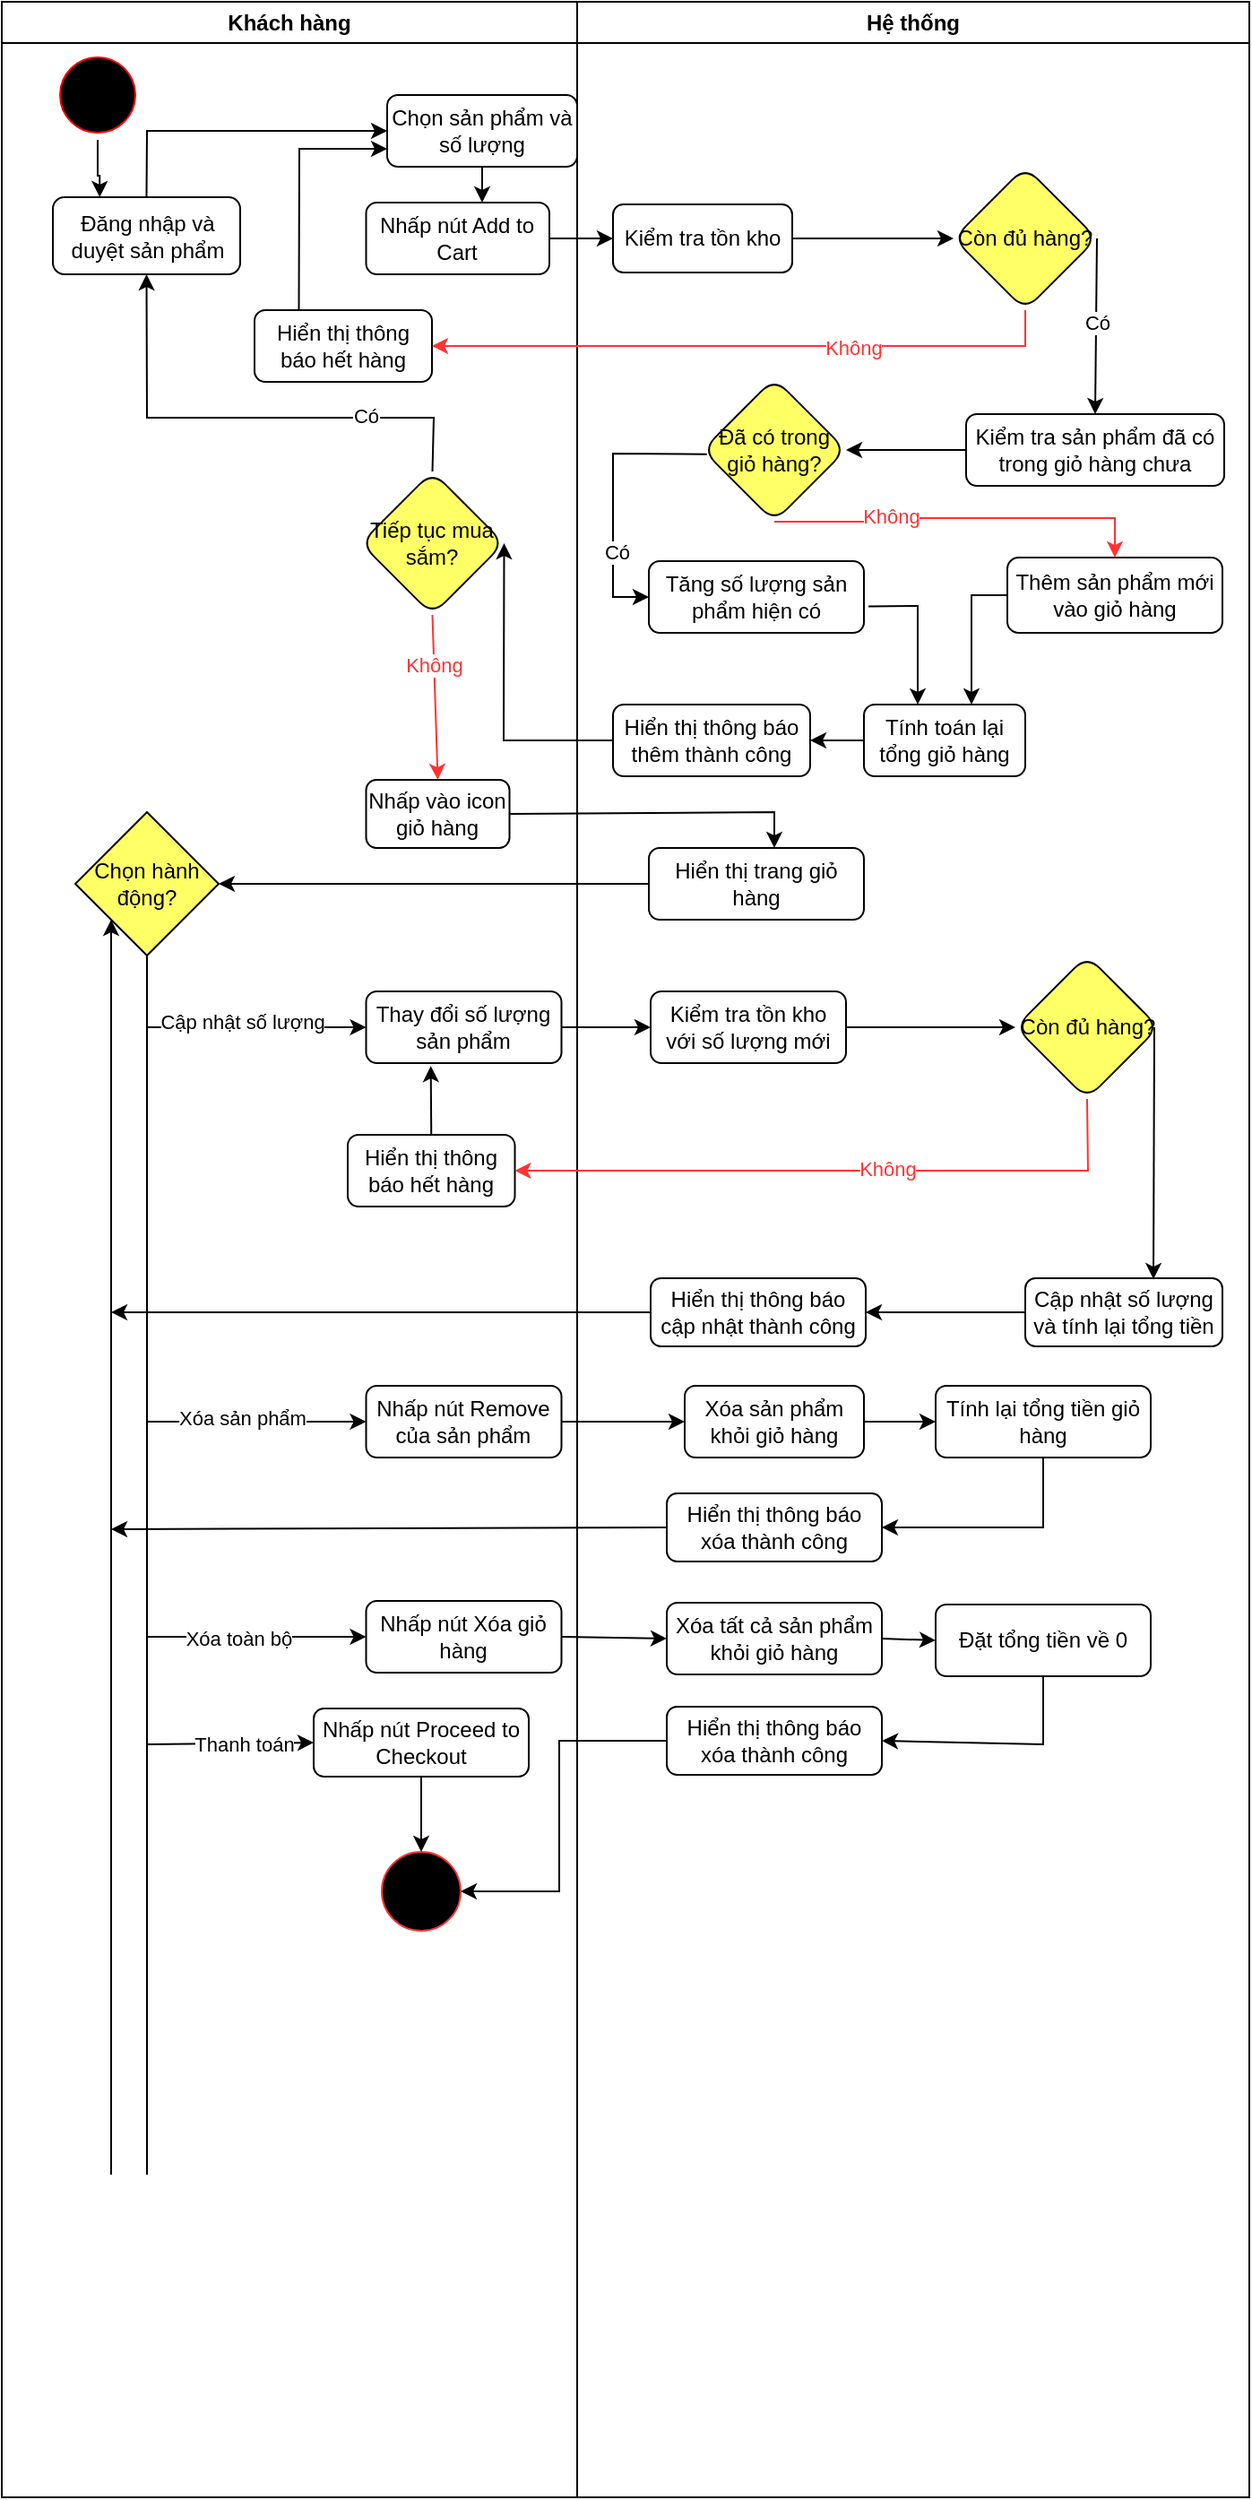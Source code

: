 <mxfile version="26.2.13">
  <diagram name="Page-1" id="e7e014a7-5840-1c2e-5031-d8a46d1fe8dd">
    <mxGraphModel dx="2009" dy="1031" grid="1" gridSize="10" guides="1" tooltips="1" connect="1" arrows="1" fold="1" page="1" pageScale="1" pageWidth="1169" pageHeight="826" background="none" math="0" shadow="0">
      <root>
        <mxCell id="0" />
        <mxCell id="1" parent="0" />
        <mxCell id="Jw3SZNHx7zEB2bhT7Alh-41" value="Khách hàng" style="swimlane;whiteSpace=wrap" vertex="1" parent="1">
          <mxGeometry x="439" y="128" width="321" height="1392" as="geometry" />
        </mxCell>
        <mxCell id="Jw3SZNHx7zEB2bhT7Alh-42" value="" style="edgeStyle=orthogonalEdgeStyle;rounded=0;orthogonalLoop=1;jettySize=auto;html=1;entryX=0.25;entryY=0;entryDx=0;entryDy=0;" edge="1" parent="Jw3SZNHx7zEB2bhT7Alh-41" source="Jw3SZNHx7zEB2bhT7Alh-43" target="Jw3SZNHx7zEB2bhT7Alh-45">
          <mxGeometry relative="1" as="geometry">
            <mxPoint x="123.5" y="52" as="targetPoint" />
          </mxGeometry>
        </mxCell>
        <mxCell id="Jw3SZNHx7zEB2bhT7Alh-43" value="" style="ellipse;shape=startState;fillColor=#000000;strokeColor=#ff0000;" vertex="1" parent="Jw3SZNHx7zEB2bhT7Alh-41">
          <mxGeometry x="28.5" y="27" width="50" height="50" as="geometry" />
        </mxCell>
        <mxCell id="Jw3SZNHx7zEB2bhT7Alh-45" value="Đăng nhập và duyệt sản phẩm" style="rounded=1;whiteSpace=wrap;html=1;" vertex="1" parent="Jw3SZNHx7zEB2bhT7Alh-41">
          <mxGeometry x="28.5" y="109" width="104.5" height="43" as="geometry" />
        </mxCell>
        <mxCell id="Jw3SZNHx7zEB2bhT7Alh-47" value="" style="edgeStyle=orthogonalEdgeStyle;rounded=0;orthogonalLoop=1;jettySize=auto;html=1;entryX=0.636;entryY=-0.007;entryDx=0;entryDy=0;entryPerimeter=0;" edge="1" parent="Jw3SZNHx7zEB2bhT7Alh-41" source="Jw3SZNHx7zEB2bhT7Alh-48" target="Jw3SZNHx7zEB2bhT7Alh-49">
          <mxGeometry relative="1" as="geometry" />
        </mxCell>
        <mxCell id="Jw3SZNHx7zEB2bhT7Alh-48" value="Chọn sản phẩm và số lượng" style="rounded=1;whiteSpace=wrap;html=1;" vertex="1" parent="Jw3SZNHx7zEB2bhT7Alh-41">
          <mxGeometry x="215" y="52" width="106" height="40" as="geometry" />
        </mxCell>
        <mxCell id="Jw3SZNHx7zEB2bhT7Alh-49" value="Nhấp nút Add to Cart" style="rounded=1;whiteSpace=wrap;html=1;" vertex="1" parent="Jw3SZNHx7zEB2bhT7Alh-41">
          <mxGeometry x="203.25" y="112" width="102.25" height="40" as="geometry" />
        </mxCell>
        <mxCell id="Jw3SZNHx7zEB2bhT7Alh-50" value="Hiển thị thông báo hết hàng" style="rounded=1;whiteSpace=wrap;html=1;" vertex="1" parent="Jw3SZNHx7zEB2bhT7Alh-41">
          <mxGeometry x="141" y="172" width="99" height="40" as="geometry" />
        </mxCell>
        <mxCell id="Jw3SZNHx7zEB2bhT7Alh-51" value="" style="endArrow=classic;html=1;rounded=0;entryX=0;entryY=0.75;entryDx=0;entryDy=0;exitX=0.25;exitY=0;exitDx=0;exitDy=0;" edge="1" parent="Jw3SZNHx7zEB2bhT7Alh-41" source="Jw3SZNHx7zEB2bhT7Alh-50" target="Jw3SZNHx7zEB2bhT7Alh-48">
          <mxGeometry width="50" height="50" relative="1" as="geometry">
            <mxPoint x="41" y="272" as="sourcePoint" />
            <mxPoint x="91" y="222" as="targetPoint" />
            <Array as="points">
              <mxPoint x="166" y="82" />
            </Array>
          </mxGeometry>
        </mxCell>
        <mxCell id="Jw3SZNHx7zEB2bhT7Alh-59" value="" style="ellipse;whiteSpace=wrap;html=1;aspect=fixed;fillColor=#000000;strokeColor=#FF3333;" vertex="1" parent="Jw3SZNHx7zEB2bhT7Alh-41">
          <mxGeometry x="212" y="1032" width="44" height="44" as="geometry" />
        </mxCell>
        <mxCell id="Jw3SZNHx7zEB2bhT7Alh-97" value="" style="endArrow=classic;html=1;rounded=0;exitX=0.5;exitY=0;exitDx=0;exitDy=0;entryX=0;entryY=0.5;entryDx=0;entryDy=0;" edge="1" parent="Jw3SZNHx7zEB2bhT7Alh-41" source="Jw3SZNHx7zEB2bhT7Alh-45" target="Jw3SZNHx7zEB2bhT7Alh-48">
          <mxGeometry width="50" height="50" relative="1" as="geometry">
            <mxPoint x="291" y="272" as="sourcePoint" />
            <mxPoint x="341" y="222" as="targetPoint" />
            <Array as="points">
              <mxPoint x="81" y="72" />
            </Array>
          </mxGeometry>
        </mxCell>
        <mxCell id="Jw3SZNHx7zEB2bhT7Alh-79" value="Tiếp tục mua sắm?" style="rhombus;whiteSpace=wrap;html=1;rounded=1;fillColor=#FFFF66;" vertex="1" parent="Jw3SZNHx7zEB2bhT7Alh-41">
          <mxGeometry x="200.25" y="262" width="80" height="80" as="geometry" />
        </mxCell>
        <mxCell id="Jw3SZNHx7zEB2bhT7Alh-80" value="Nhấp vào icon giỏ hàng" style="rounded=1;whiteSpace=wrap;html=1;" vertex="1" parent="Jw3SZNHx7zEB2bhT7Alh-41">
          <mxGeometry x="203.25" y="434" width="80" height="38" as="geometry" />
        </mxCell>
        <mxCell id="Jw3SZNHx7zEB2bhT7Alh-116" value="" style="endArrow=classic;html=1;rounded=0;exitX=0.5;exitY=0;exitDx=0;exitDy=0;entryX=0.5;entryY=1;entryDx=0;entryDy=0;" edge="1" parent="Jw3SZNHx7zEB2bhT7Alh-41" source="Jw3SZNHx7zEB2bhT7Alh-79" target="Jw3SZNHx7zEB2bhT7Alh-45">
          <mxGeometry width="50" height="50" relative="1" as="geometry">
            <mxPoint x="241" y="312" as="sourcePoint" />
            <mxPoint x="291" y="262" as="targetPoint" />
            <Array as="points">
              <mxPoint x="241" y="232" />
              <mxPoint x="81" y="232" />
            </Array>
          </mxGeometry>
        </mxCell>
        <mxCell id="Jw3SZNHx7zEB2bhT7Alh-117" value="Có" style="edgeLabel;html=1;align=center;verticalAlign=middle;resizable=0;points=[];" vertex="1" connectable="0" parent="Jw3SZNHx7zEB2bhT7Alh-116">
          <mxGeometry x="-0.487" y="-1" relative="1" as="geometry">
            <mxPoint x="1" as="offset" />
          </mxGeometry>
        </mxCell>
        <mxCell id="Jw3SZNHx7zEB2bhT7Alh-119" value="" style="endArrow=classic;html=1;rounded=0;exitX=0.5;exitY=1;exitDx=0;exitDy=0;entryX=0.5;entryY=0;entryDx=0;entryDy=0;strokeColor=#FF3333;" edge="1" parent="Jw3SZNHx7zEB2bhT7Alh-41" source="Jw3SZNHx7zEB2bhT7Alh-79" target="Jw3SZNHx7zEB2bhT7Alh-80">
          <mxGeometry width="50" height="50" relative="1" as="geometry">
            <mxPoint x="281" y="442" as="sourcePoint" />
            <mxPoint x="331" y="392" as="targetPoint" />
          </mxGeometry>
        </mxCell>
        <mxCell id="Jw3SZNHx7zEB2bhT7Alh-120" value="&lt;font style=&quot;color: rgb(255, 51, 51);&quot;&gt;Không&lt;/font&gt;" style="edgeLabel;html=1;align=center;verticalAlign=middle;resizable=0;points=[];" vertex="1" connectable="0" parent="Jw3SZNHx7zEB2bhT7Alh-119">
          <mxGeometry x="-0.406" relative="1" as="geometry">
            <mxPoint as="offset" />
          </mxGeometry>
        </mxCell>
        <mxCell id="Jw3SZNHx7zEB2bhT7Alh-124" value="Chọn hành động?" style="rhombus;whiteSpace=wrap;html=1;fillColor=#FFFF66;" vertex="1" parent="Jw3SZNHx7zEB2bhT7Alh-41">
          <mxGeometry x="41" y="452" width="80" height="80" as="geometry" />
        </mxCell>
        <mxCell id="Jw3SZNHx7zEB2bhT7Alh-127" value="Thay đổi số lượng sản phẩm" style="rounded=1;whiteSpace=wrap;html=1;" vertex="1" parent="Jw3SZNHx7zEB2bhT7Alh-41">
          <mxGeometry x="203.25" y="552" width="109" height="40" as="geometry" />
        </mxCell>
        <mxCell id="Jw3SZNHx7zEB2bhT7Alh-135" value="Hiển thị thông báo hết hàng" style="rounded=1;whiteSpace=wrap;html=1;" vertex="1" parent="Jw3SZNHx7zEB2bhT7Alh-41">
          <mxGeometry x="193" y="632" width="93.25" height="40" as="geometry" />
        </mxCell>
        <mxCell id="Jw3SZNHx7zEB2bhT7Alh-137" value="" style="endArrow=classic;html=1;rounded=0;exitX=0.5;exitY=0;exitDx=0;exitDy=0;entryX=0.331;entryY=1.04;entryDx=0;entryDy=0;entryPerimeter=0;" edge="1" parent="Jw3SZNHx7zEB2bhT7Alh-41" source="Jw3SZNHx7zEB2bhT7Alh-135" target="Jw3SZNHx7zEB2bhT7Alh-127">
          <mxGeometry width="50" height="50" relative="1" as="geometry">
            <mxPoint x="291" y="742" as="sourcePoint" />
            <mxPoint x="341" y="692" as="targetPoint" />
          </mxGeometry>
        </mxCell>
        <mxCell id="Jw3SZNHx7zEB2bhT7Alh-146" value="Nhấp nút Remove của sản phẩm" style="rounded=1;whiteSpace=wrap;html=1;" vertex="1" parent="Jw3SZNHx7zEB2bhT7Alh-41">
          <mxGeometry x="203.25" y="772" width="109" height="40" as="geometry" />
        </mxCell>
        <mxCell id="Jw3SZNHx7zEB2bhT7Alh-156" value="Nhấp nút Xóa giỏ hàng" style="rounded=1;whiteSpace=wrap;html=1;" vertex="1" parent="Jw3SZNHx7zEB2bhT7Alh-41">
          <mxGeometry x="203.25" y="892" width="109" height="40" as="geometry" />
        </mxCell>
        <mxCell id="Jw3SZNHx7zEB2bhT7Alh-167" value="Nhấp nút Proceed to Checkout" style="rounded=1;whiteSpace=wrap;html=1;" vertex="1" parent="Jw3SZNHx7zEB2bhT7Alh-41">
          <mxGeometry x="174" y="952" width="120" height="38" as="geometry" />
        </mxCell>
        <mxCell id="Jw3SZNHx7zEB2bhT7Alh-170" value="" style="endArrow=classic;html=1;rounded=0;exitX=0.5;exitY=1;exitDx=0;exitDy=0;entryX=0.5;entryY=0;entryDx=0;entryDy=0;" edge="1" parent="Jw3SZNHx7zEB2bhT7Alh-41" source="Jw3SZNHx7zEB2bhT7Alh-167" target="Jw3SZNHx7zEB2bhT7Alh-59">
          <mxGeometry width="50" height="50" relative="1" as="geometry">
            <mxPoint x="141" y="972" as="sourcePoint" />
            <mxPoint x="191" y="922" as="targetPoint" />
          </mxGeometry>
        </mxCell>
        <mxCell id="Jw3SZNHx7zEB2bhT7Alh-60" value="Hệ thống" style="swimlane;whiteSpace=wrap;fontColor=#000000;" vertex="1" parent="1">
          <mxGeometry x="760" y="128" width="375" height="1392" as="geometry" />
        </mxCell>
        <mxCell id="Jw3SZNHx7zEB2bhT7Alh-62" value="" style="edgeStyle=orthogonalEdgeStyle;rounded=0;orthogonalLoop=1;jettySize=auto;html=1;" edge="1" parent="Jw3SZNHx7zEB2bhT7Alh-60" source="Jw3SZNHx7zEB2bhT7Alh-63" target="Jw3SZNHx7zEB2bhT7Alh-64">
          <mxGeometry relative="1" as="geometry" />
        </mxCell>
        <mxCell id="Jw3SZNHx7zEB2bhT7Alh-63" value="Kiểm tra tồn kho" style="rounded=1;whiteSpace=wrap;html=1;" vertex="1" parent="Jw3SZNHx7zEB2bhT7Alh-60">
          <mxGeometry x="20" y="113" width="100" height="38" as="geometry" />
        </mxCell>
        <mxCell id="Jw3SZNHx7zEB2bhT7Alh-64" value="Còn đủ hàng?" style="rhombus;whiteSpace=wrap;html=1;rounded=1;fillColor=#FFFF66;" vertex="1" parent="Jw3SZNHx7zEB2bhT7Alh-60">
          <mxGeometry x="210" y="92" width="80" height="80" as="geometry" />
        </mxCell>
        <mxCell id="Jw3SZNHx7zEB2bhT7Alh-65" value="" style="edgeStyle=orthogonalEdgeStyle;rounded=0;orthogonalLoop=1;jettySize=auto;html=1;" edge="1" parent="Jw3SZNHx7zEB2bhT7Alh-60" source="Jw3SZNHx7zEB2bhT7Alh-66" target="Jw3SZNHx7zEB2bhT7Alh-71">
          <mxGeometry relative="1" as="geometry" />
        </mxCell>
        <mxCell id="Jw3SZNHx7zEB2bhT7Alh-66" value="Kiểm tra sản phẩm đã có trong giỏ hàng chưa" style="rounded=1;whiteSpace=wrap;html=1;" vertex="1" parent="Jw3SZNHx7zEB2bhT7Alh-60">
          <mxGeometry x="217" y="230" width="144" height="40" as="geometry" />
        </mxCell>
        <mxCell id="Jw3SZNHx7zEB2bhT7Alh-67" value="" style="endArrow=classic;html=1;rounded=0;exitX=1;exitY=0.5;exitDx=0;exitDy=0;entryX=0.5;entryY=0;entryDx=0;entryDy=0;" edge="1" parent="Jw3SZNHx7zEB2bhT7Alh-60" source="Jw3SZNHx7zEB2bhT7Alh-64" target="Jw3SZNHx7zEB2bhT7Alh-66">
          <mxGeometry width="50" height="50" relative="1" as="geometry">
            <mxPoint x="120" y="262" as="sourcePoint" />
            <mxPoint x="170" y="212" as="targetPoint" />
          </mxGeometry>
        </mxCell>
        <mxCell id="Jw3SZNHx7zEB2bhT7Alh-68" value="Có" style="edgeLabel;html=1;align=center;verticalAlign=middle;resizable=0;points=[];" vertex="1" connectable="0" parent="Jw3SZNHx7zEB2bhT7Alh-67">
          <mxGeometry x="-0.045" relative="1" as="geometry">
            <mxPoint as="offset" />
          </mxGeometry>
        </mxCell>
        <mxCell id="Jw3SZNHx7zEB2bhT7Alh-69" value="" style="edgeStyle=orthogonalEdgeStyle;rounded=0;orthogonalLoop=1;jettySize=auto;html=1;strokeColor=#FF3333;exitX=0.5;exitY=1;exitDx=0;exitDy=0;" edge="1" parent="Jw3SZNHx7zEB2bhT7Alh-60" source="Jw3SZNHx7zEB2bhT7Alh-71" target="Jw3SZNHx7zEB2bhT7Alh-73">
          <mxGeometry relative="1" as="geometry">
            <Array as="points">
              <mxPoint x="170" y="290" />
              <mxPoint x="170" y="288" />
              <mxPoint x="300" y="288" />
            </Array>
          </mxGeometry>
        </mxCell>
        <mxCell id="Jw3SZNHx7zEB2bhT7Alh-70" value="&lt;font style=&quot;color: rgb(255, 51, 51);&quot;&gt;Không&lt;/font&gt;" style="edgeLabel;html=1;align=center;verticalAlign=middle;resizable=0;points=[];" vertex="1" connectable="0" parent="Jw3SZNHx7zEB2bhT7Alh-69">
          <mxGeometry x="-0.373" y="1" relative="1" as="geometry">
            <mxPoint as="offset" />
          </mxGeometry>
        </mxCell>
        <mxCell id="Jw3SZNHx7zEB2bhT7Alh-71" value="Đã có trong giỏ hàng?" style="rhombus;whiteSpace=wrap;html=1;rounded=1;fillColor=#FFFF66;" vertex="1" parent="Jw3SZNHx7zEB2bhT7Alh-60">
          <mxGeometry x="70" y="210" width="80" height="80" as="geometry" />
        </mxCell>
        <mxCell id="Jw3SZNHx7zEB2bhT7Alh-72" value="" style="edgeStyle=orthogonalEdgeStyle;rounded=0;orthogonalLoop=1;jettySize=auto;html=1;exitX=0;exitY=0.5;exitDx=0;exitDy=0;" edge="1" parent="Jw3SZNHx7zEB2bhT7Alh-60" source="Jw3SZNHx7zEB2bhT7Alh-73" target="Jw3SZNHx7zEB2bhT7Alh-74">
          <mxGeometry relative="1" as="geometry">
            <Array as="points">
              <mxPoint x="220" y="331" />
            </Array>
          </mxGeometry>
        </mxCell>
        <mxCell id="Jw3SZNHx7zEB2bhT7Alh-73" value="Thêm sản phẩm mới vào giỏ hàng" style="whiteSpace=wrap;html=1;rounded=1;" vertex="1" parent="Jw3SZNHx7zEB2bhT7Alh-60">
          <mxGeometry x="240" y="310" width="120" height="42" as="geometry" />
        </mxCell>
        <mxCell id="Jw3SZNHx7zEB2bhT7Alh-74" value="Tính toán lại tổng giỏ hàng" style="whiteSpace=wrap;html=1;rounded=1;" vertex="1" parent="Jw3SZNHx7zEB2bhT7Alh-60">
          <mxGeometry x="160" y="392" width="90" height="40" as="geometry" />
        </mxCell>
        <mxCell id="Jw3SZNHx7zEB2bhT7Alh-98" value="Tăng số lượng sản phẩm hiện có" style="rounded=1;whiteSpace=wrap;html=1;" vertex="1" parent="Jw3SZNHx7zEB2bhT7Alh-60">
          <mxGeometry x="40" y="312" width="120" height="40" as="geometry" />
        </mxCell>
        <mxCell id="Jw3SZNHx7zEB2bhT7Alh-99" value="" style="endArrow=classic;html=1;rounded=0;entryX=0;entryY=0.5;entryDx=0;entryDy=0;exitX=0.03;exitY=0.53;exitDx=0;exitDy=0;exitPerimeter=0;" edge="1" parent="Jw3SZNHx7zEB2bhT7Alh-60" source="Jw3SZNHx7zEB2bhT7Alh-71" target="Jw3SZNHx7zEB2bhT7Alh-98">
          <mxGeometry width="50" height="50" relative="1" as="geometry">
            <mxPoint x="70" y="250" as="sourcePoint" />
            <mxPoint x="210" y="222" as="targetPoint" />
            <Array as="points">
              <mxPoint x="20" y="252" />
              <mxPoint x="20" y="332" />
            </Array>
          </mxGeometry>
        </mxCell>
        <mxCell id="Jw3SZNHx7zEB2bhT7Alh-107" value="Có" style="edgeLabel;html=1;align=center;verticalAlign=middle;resizable=0;points=[];" vertex="1" connectable="0" parent="Jw3SZNHx7zEB2bhT7Alh-99">
          <mxGeometry x="0.402" y="2" relative="1" as="geometry">
            <mxPoint as="offset" />
          </mxGeometry>
        </mxCell>
        <mxCell id="Jw3SZNHx7zEB2bhT7Alh-108" value="" style="endArrow=classic;html=1;rounded=0;exitX=1.021;exitY=0.63;exitDx=0;exitDy=0;exitPerimeter=0;" edge="1" parent="Jw3SZNHx7zEB2bhT7Alh-60" source="Jw3SZNHx7zEB2bhT7Alh-98">
          <mxGeometry width="50" height="50" relative="1" as="geometry">
            <mxPoint x="160" y="392" as="sourcePoint" />
            <mxPoint x="190" y="392" as="targetPoint" />
            <Array as="points">
              <mxPoint x="190" y="337" />
            </Array>
          </mxGeometry>
        </mxCell>
        <mxCell id="Jw3SZNHx7zEB2bhT7Alh-110" value="Hiển thị thông báo thêm thành công" style="rounded=1;whiteSpace=wrap;html=1;" vertex="1" parent="Jw3SZNHx7zEB2bhT7Alh-60">
          <mxGeometry x="20" y="392" width="110" height="40" as="geometry" />
        </mxCell>
        <mxCell id="Jw3SZNHx7zEB2bhT7Alh-111" value="" style="endArrow=classic;html=1;rounded=0;exitX=0;exitY=0.5;exitDx=0;exitDy=0;entryX=1;entryY=0.5;entryDx=0;entryDy=0;" edge="1" parent="Jw3SZNHx7zEB2bhT7Alh-60" source="Jw3SZNHx7zEB2bhT7Alh-74" target="Jw3SZNHx7zEB2bhT7Alh-110">
          <mxGeometry width="50" height="50" relative="1" as="geometry">
            <mxPoint x="250" y="452" as="sourcePoint" />
            <mxPoint x="300" y="402" as="targetPoint" />
            <Array as="points">
              <mxPoint x="130" y="412" />
            </Array>
          </mxGeometry>
        </mxCell>
        <mxCell id="Jw3SZNHx7zEB2bhT7Alh-121" value="Hiển thị trang giỏ hàng" style="rounded=1;whiteSpace=wrap;html=1;" vertex="1" parent="Jw3SZNHx7zEB2bhT7Alh-60">
          <mxGeometry x="40" y="472" width="120" height="40" as="geometry" />
        </mxCell>
        <mxCell id="Jw3SZNHx7zEB2bhT7Alh-133" value="" style="edgeStyle=orthogonalEdgeStyle;rounded=0;orthogonalLoop=1;jettySize=auto;html=1;" edge="1" parent="Jw3SZNHx7zEB2bhT7Alh-60" source="Jw3SZNHx7zEB2bhT7Alh-130" target="Jw3SZNHx7zEB2bhT7Alh-132">
          <mxGeometry relative="1" as="geometry" />
        </mxCell>
        <mxCell id="Jw3SZNHx7zEB2bhT7Alh-130" value="Kiểm tra tồn kho với số lượng mới" style="rounded=1;whiteSpace=wrap;html=1;" vertex="1" parent="Jw3SZNHx7zEB2bhT7Alh-60">
          <mxGeometry x="41" y="552" width="109" height="40" as="geometry" />
        </mxCell>
        <mxCell id="Jw3SZNHx7zEB2bhT7Alh-132" value="Còn đủ hàng?" style="rhombus;whiteSpace=wrap;html=1;rounded=1;fillColor=#FFFF66;" vertex="1" parent="Jw3SZNHx7zEB2bhT7Alh-60">
          <mxGeometry x="244.5" y="532" width="80" height="80" as="geometry" />
        </mxCell>
        <mxCell id="Jw3SZNHx7zEB2bhT7Alh-139" value="Cập nhật số lượng và tính lại tổng tiền" style="rounded=1;whiteSpace=wrap;html=1;" vertex="1" parent="Jw3SZNHx7zEB2bhT7Alh-60">
          <mxGeometry x="250" y="712" width="110" height="38" as="geometry" />
        </mxCell>
        <mxCell id="Jw3SZNHx7zEB2bhT7Alh-140" value="" style="endArrow=classic;html=1;rounded=0;entryX=0.641;entryY=0.014;entryDx=0;entryDy=0;entryPerimeter=0;" edge="1" parent="Jw3SZNHx7zEB2bhT7Alh-60">
          <mxGeometry width="50" height="50" relative="1" as="geometry">
            <mxPoint x="322" y="572" as="sourcePoint" />
            <mxPoint x="321.51" y="712.532" as="targetPoint" />
          </mxGeometry>
        </mxCell>
        <mxCell id="Jw3SZNHx7zEB2bhT7Alh-141" value="Hiển thị thông báo cập nhật thành công" style="rounded=1;whiteSpace=wrap;html=1;" vertex="1" parent="Jw3SZNHx7zEB2bhT7Alh-60">
          <mxGeometry x="41" y="712" width="120" height="38" as="geometry" />
        </mxCell>
        <mxCell id="Jw3SZNHx7zEB2bhT7Alh-142" value="" style="endArrow=classic;html=1;rounded=0;exitX=0;exitY=0.5;exitDx=0;exitDy=0;entryX=1;entryY=0.5;entryDx=0;entryDy=0;" edge="1" parent="Jw3SZNHx7zEB2bhT7Alh-60" source="Jw3SZNHx7zEB2bhT7Alh-139" target="Jw3SZNHx7zEB2bhT7Alh-141">
          <mxGeometry width="50" height="50" relative="1" as="geometry">
            <mxPoint x="100" y="752" as="sourcePoint" />
            <mxPoint x="150" y="702" as="targetPoint" />
          </mxGeometry>
        </mxCell>
        <mxCell id="Jw3SZNHx7zEB2bhT7Alh-149" value="Xóa sản phẩm khỏi giỏ hàng" style="rounded=1;whiteSpace=wrap;html=1;" vertex="1" parent="Jw3SZNHx7zEB2bhT7Alh-60">
          <mxGeometry x="60" y="772" width="100" height="40" as="geometry" />
        </mxCell>
        <mxCell id="Jw3SZNHx7zEB2bhT7Alh-151" value="Tính lại tổng tiền giỏ hàng" style="rounded=1;whiteSpace=wrap;html=1;" vertex="1" parent="Jw3SZNHx7zEB2bhT7Alh-60">
          <mxGeometry x="200" y="772" width="120" height="40" as="geometry" />
        </mxCell>
        <mxCell id="Jw3SZNHx7zEB2bhT7Alh-152" value="" style="endArrow=classic;html=1;rounded=0;exitX=1;exitY=0.5;exitDx=0;exitDy=0;entryX=0;entryY=0.5;entryDx=0;entryDy=0;" edge="1" parent="Jw3SZNHx7zEB2bhT7Alh-60" source="Jw3SZNHx7zEB2bhT7Alh-149" target="Jw3SZNHx7zEB2bhT7Alh-151">
          <mxGeometry width="50" height="50" relative="1" as="geometry">
            <mxPoint x="150" y="792" as="sourcePoint" />
            <mxPoint x="200" y="742" as="targetPoint" />
          </mxGeometry>
        </mxCell>
        <mxCell id="Jw3SZNHx7zEB2bhT7Alh-153" value="Hiển thị thông báo xóa thành công" style="rounded=1;whiteSpace=wrap;html=1;" vertex="1" parent="Jw3SZNHx7zEB2bhT7Alh-60">
          <mxGeometry x="50" y="832" width="120" height="38" as="geometry" />
        </mxCell>
        <mxCell id="Jw3SZNHx7zEB2bhT7Alh-154" value="" style="endArrow=classic;html=1;rounded=0;exitX=0.5;exitY=1;exitDx=0;exitDy=0;entryX=1;entryY=0.5;entryDx=0;entryDy=0;" edge="1" parent="Jw3SZNHx7zEB2bhT7Alh-60" source="Jw3SZNHx7zEB2bhT7Alh-151" target="Jw3SZNHx7zEB2bhT7Alh-153">
          <mxGeometry width="50" height="50" relative="1" as="geometry">
            <mxPoint x="120" y="772" as="sourcePoint" />
            <mxPoint x="170" y="722" as="targetPoint" />
            <Array as="points">
              <mxPoint x="260" y="851" />
            </Array>
          </mxGeometry>
        </mxCell>
        <mxCell id="Jw3SZNHx7zEB2bhT7Alh-159" value="Xóa tất cả sản phẩm khỏi giỏ hàng" style="rounded=1;whiteSpace=wrap;html=1;" vertex="1" parent="Jw3SZNHx7zEB2bhT7Alh-60">
          <mxGeometry x="50" y="893" width="120" height="40" as="geometry" />
        </mxCell>
        <mxCell id="Jw3SZNHx7zEB2bhT7Alh-161" value="Đặt tổng tiền về 0" style="rounded=1;whiteSpace=wrap;html=1;" vertex="1" parent="Jw3SZNHx7zEB2bhT7Alh-60">
          <mxGeometry x="200" y="894" width="120" height="40" as="geometry" />
        </mxCell>
        <mxCell id="Jw3SZNHx7zEB2bhT7Alh-162" value="" style="endArrow=classic;html=1;rounded=0;exitX=1;exitY=0.5;exitDx=0;exitDy=0;entryX=0;entryY=0.5;entryDx=0;entryDy=0;" edge="1" parent="Jw3SZNHx7zEB2bhT7Alh-60" source="Jw3SZNHx7zEB2bhT7Alh-159" target="Jw3SZNHx7zEB2bhT7Alh-161">
          <mxGeometry width="50" height="50" relative="1" as="geometry">
            <mxPoint x="130" y="872" as="sourcePoint" />
            <mxPoint x="180" y="822" as="targetPoint" />
          </mxGeometry>
        </mxCell>
        <mxCell id="Jw3SZNHx7zEB2bhT7Alh-163" value="Hiển thị thông báo xóa thành công" style="rounded=1;whiteSpace=wrap;html=1;" vertex="1" parent="Jw3SZNHx7zEB2bhT7Alh-60">
          <mxGeometry x="50" y="951" width="120" height="38" as="geometry" />
        </mxCell>
        <mxCell id="Jw3SZNHx7zEB2bhT7Alh-164" value="" style="endArrow=classic;html=1;rounded=0;exitX=0.5;exitY=1;exitDx=0;exitDy=0;entryX=1;entryY=0.5;entryDx=0;entryDy=0;" edge="1" parent="Jw3SZNHx7zEB2bhT7Alh-60" source="Jw3SZNHx7zEB2bhT7Alh-161" target="Jw3SZNHx7zEB2bhT7Alh-163">
          <mxGeometry width="50" height="50" relative="1" as="geometry">
            <mxPoint x="130" y="872" as="sourcePoint" />
            <mxPoint x="180" y="822" as="targetPoint" />
            <Array as="points">
              <mxPoint x="260" y="972" />
            </Array>
          </mxGeometry>
        </mxCell>
        <mxCell id="Jw3SZNHx7zEB2bhT7Alh-88" value="" style="edgeStyle=orthogonalEdgeStyle;rounded=0;orthogonalLoop=1;jettySize=auto;html=1;" edge="1" parent="1" source="Jw3SZNHx7zEB2bhT7Alh-49" target="Jw3SZNHx7zEB2bhT7Alh-63">
          <mxGeometry relative="1" as="geometry" />
        </mxCell>
        <mxCell id="Jw3SZNHx7zEB2bhT7Alh-89" value="" style="endArrow=classic;html=1;rounded=0;entryX=1;entryY=0.5;entryDx=0;entryDy=0;exitX=0.5;exitY=1;exitDx=0;exitDy=0;strokeColor=#FF3333;" edge="1" parent="1" source="Jw3SZNHx7zEB2bhT7Alh-64" target="Jw3SZNHx7zEB2bhT7Alh-50">
          <mxGeometry width="50" height="50" relative="1" as="geometry">
            <mxPoint x="830" y="400" as="sourcePoint" />
            <mxPoint x="880" y="350" as="targetPoint" />
            <Array as="points">
              <mxPoint x="1010" y="320" />
            </Array>
          </mxGeometry>
        </mxCell>
        <mxCell id="Jw3SZNHx7zEB2bhT7Alh-90" value="&lt;font style=&quot;color: rgb(255, 51, 51);&quot;&gt;Không&lt;/font&gt;" style="edgeLabel;html=1;align=center;verticalAlign=middle;resizable=0;points=[];" vertex="1" connectable="0" parent="Jw3SZNHx7zEB2bhT7Alh-89">
          <mxGeometry x="-0.34" y="1" relative="1" as="geometry">
            <mxPoint as="offset" />
          </mxGeometry>
        </mxCell>
        <mxCell id="Jw3SZNHx7zEB2bhT7Alh-118" value="" style="endArrow=classic;html=1;rounded=0;exitX=0;exitY=0.5;exitDx=0;exitDy=0;entryX=1;entryY=0.5;entryDx=0;entryDy=0;" edge="1" parent="1" source="Jw3SZNHx7zEB2bhT7Alh-110" target="Jw3SZNHx7zEB2bhT7Alh-79">
          <mxGeometry width="50" height="50" relative="1" as="geometry">
            <mxPoint x="710" y="550" as="sourcePoint" />
            <mxPoint x="760" y="500" as="targetPoint" />
            <Array as="points">
              <mxPoint x="719" y="540" />
            </Array>
          </mxGeometry>
        </mxCell>
        <mxCell id="Jw3SZNHx7zEB2bhT7Alh-122" value="" style="endArrow=classic;html=1;rounded=0;exitX=1;exitY=0.5;exitDx=0;exitDy=0;" edge="1" parent="1" source="Jw3SZNHx7zEB2bhT7Alh-80">
          <mxGeometry width="50" height="50" relative="1" as="geometry">
            <mxPoint x="780" y="560" as="sourcePoint" />
            <mxPoint x="870" y="600" as="targetPoint" />
            <Array as="points">
              <mxPoint x="870" y="580" />
            </Array>
          </mxGeometry>
        </mxCell>
        <mxCell id="Jw3SZNHx7zEB2bhT7Alh-125" value="" style="endArrow=classic;html=1;rounded=0;exitX=0;exitY=0.5;exitDx=0;exitDy=0;entryX=1;entryY=0.5;entryDx=0;entryDy=0;" edge="1" parent="1" source="Jw3SZNHx7zEB2bhT7Alh-121" target="Jw3SZNHx7zEB2bhT7Alh-124">
          <mxGeometry width="50" height="50" relative="1" as="geometry">
            <mxPoint x="650" y="630" as="sourcePoint" />
            <mxPoint x="700" y="580" as="targetPoint" />
            <Array as="points">
              <mxPoint x="600" y="620" />
            </Array>
          </mxGeometry>
        </mxCell>
        <mxCell id="Jw3SZNHx7zEB2bhT7Alh-126" value="" style="endArrow=none;html=1;rounded=0;entryX=0.5;entryY=1;entryDx=0;entryDy=0;" edge="1" parent="1" target="Jw3SZNHx7zEB2bhT7Alh-124">
          <mxGeometry width="50" height="50" relative="1" as="geometry">
            <mxPoint x="520" y="1340" as="sourcePoint" />
            <mxPoint x="700" y="820" as="targetPoint" />
          </mxGeometry>
        </mxCell>
        <mxCell id="Jw3SZNHx7zEB2bhT7Alh-128" value="" style="endArrow=classic;html=1;rounded=0;entryX=0;entryY=0.5;entryDx=0;entryDy=0;" edge="1" parent="1" target="Jw3SZNHx7zEB2bhT7Alh-127">
          <mxGeometry width="50" height="50" relative="1" as="geometry">
            <mxPoint x="520" y="700" as="sourcePoint" />
            <mxPoint x="680" y="820" as="targetPoint" />
          </mxGeometry>
        </mxCell>
        <mxCell id="Jw3SZNHx7zEB2bhT7Alh-129" value="Cập nhật số lượng" style="edgeLabel;html=1;align=center;verticalAlign=middle;resizable=0;points=[];" vertex="1" connectable="0" parent="Jw3SZNHx7zEB2bhT7Alh-128">
          <mxGeometry x="-0.145" y="3" relative="1" as="geometry">
            <mxPoint as="offset" />
          </mxGeometry>
        </mxCell>
        <mxCell id="Jw3SZNHx7zEB2bhT7Alh-131" value="" style="edgeStyle=orthogonalEdgeStyle;rounded=0;orthogonalLoop=1;jettySize=auto;html=1;" edge="1" parent="1" source="Jw3SZNHx7zEB2bhT7Alh-127" target="Jw3SZNHx7zEB2bhT7Alh-130">
          <mxGeometry relative="1" as="geometry" />
        </mxCell>
        <mxCell id="Jw3SZNHx7zEB2bhT7Alh-134" value="" style="endArrow=classic;html=1;rounded=0;exitX=0.5;exitY=1;exitDx=0;exitDy=0;strokeColor=#FF3333;" edge="1" parent="1" source="Jw3SZNHx7zEB2bhT7Alh-132" target="Jw3SZNHx7zEB2bhT7Alh-135">
          <mxGeometry width="50" height="50" relative="1" as="geometry">
            <mxPoint x="870" y="870" as="sourcePoint" />
            <mxPoint x="650" y="760" as="targetPoint" />
            <Array as="points">
              <mxPoint x="1045" y="780" />
            </Array>
          </mxGeometry>
        </mxCell>
        <mxCell id="Jw3SZNHx7zEB2bhT7Alh-138" value="&lt;font style=&quot;color: rgb(255, 51, 51);&quot;&gt;Không&lt;/font&gt;" style="edgeLabel;html=1;align=center;verticalAlign=middle;resizable=0;points=[];" vertex="1" connectable="0" parent="Jw3SZNHx7zEB2bhT7Alh-134">
          <mxGeometry x="-0.151" y="-1" relative="1" as="geometry">
            <mxPoint as="offset" />
          </mxGeometry>
        </mxCell>
        <mxCell id="Jw3SZNHx7zEB2bhT7Alh-144" value="" style="endArrow=classic;html=1;rounded=0;exitX=0;exitY=0.5;exitDx=0;exitDy=0;" edge="1" parent="1" source="Jw3SZNHx7zEB2bhT7Alh-141">
          <mxGeometry width="50" height="50" relative="1" as="geometry">
            <mxPoint x="660" y="880" as="sourcePoint" />
            <mxPoint x="500" y="859" as="targetPoint" />
          </mxGeometry>
        </mxCell>
        <mxCell id="Jw3SZNHx7zEB2bhT7Alh-145" value="" style="endArrow=classic;html=1;rounded=0;entryX=0;entryY=1;entryDx=0;entryDy=0;" edge="1" parent="1" target="Jw3SZNHx7zEB2bhT7Alh-124">
          <mxGeometry width="50" height="50" relative="1" as="geometry">
            <mxPoint x="500" y="1340" as="sourcePoint" />
            <mxPoint x="710" y="830" as="targetPoint" />
          </mxGeometry>
        </mxCell>
        <mxCell id="Jw3SZNHx7zEB2bhT7Alh-147" value="" style="endArrow=classic;html=1;rounded=0;entryX=0;entryY=0.5;entryDx=0;entryDy=0;" edge="1" parent="1" target="Jw3SZNHx7zEB2bhT7Alh-146">
          <mxGeometry width="50" height="50" relative="1" as="geometry">
            <mxPoint x="520" y="920" as="sourcePoint" />
            <mxPoint x="710" y="830" as="targetPoint" />
          </mxGeometry>
        </mxCell>
        <mxCell id="Jw3SZNHx7zEB2bhT7Alh-148" value="Xóa sản phẩm" style="edgeLabel;html=1;align=center;verticalAlign=middle;resizable=0;points=[];" vertex="1" connectable="0" parent="Jw3SZNHx7zEB2bhT7Alh-147">
          <mxGeometry x="-0.124" y="2" relative="1" as="geometry">
            <mxPoint x="-1" as="offset" />
          </mxGeometry>
        </mxCell>
        <mxCell id="Jw3SZNHx7zEB2bhT7Alh-150" value="" style="endArrow=classic;html=1;rounded=0;exitX=1;exitY=0.5;exitDx=0;exitDy=0;entryX=0;entryY=0.5;entryDx=0;entryDy=0;" edge="1" parent="1" source="Jw3SZNHx7zEB2bhT7Alh-146" target="Jw3SZNHx7zEB2bhT7Alh-149">
          <mxGeometry width="50" height="50" relative="1" as="geometry">
            <mxPoint x="660" y="880" as="sourcePoint" />
            <mxPoint x="710" y="830" as="targetPoint" />
          </mxGeometry>
        </mxCell>
        <mxCell id="Jw3SZNHx7zEB2bhT7Alh-155" value="" style="endArrow=classic;html=1;rounded=0;exitX=0;exitY=0.5;exitDx=0;exitDy=0;" edge="1" parent="1" source="Jw3SZNHx7zEB2bhT7Alh-153">
          <mxGeometry width="50" height="50" relative="1" as="geometry">
            <mxPoint x="610" y="900" as="sourcePoint" />
            <mxPoint x="500" y="980" as="targetPoint" />
          </mxGeometry>
        </mxCell>
        <mxCell id="Jw3SZNHx7zEB2bhT7Alh-157" value="" style="endArrow=classic;html=1;rounded=0;entryX=0;entryY=0.5;entryDx=0;entryDy=0;" edge="1" parent="1" target="Jw3SZNHx7zEB2bhT7Alh-156">
          <mxGeometry width="50" height="50" relative="1" as="geometry">
            <mxPoint x="520" y="1040" as="sourcePoint" />
            <mxPoint x="700" y="1050" as="targetPoint" />
          </mxGeometry>
        </mxCell>
        <mxCell id="Jw3SZNHx7zEB2bhT7Alh-158" value="Xóa toàn bộ" style="edgeLabel;html=1;align=center;verticalAlign=middle;resizable=0;points=[];" vertex="1" connectable="0" parent="Jw3SZNHx7zEB2bhT7Alh-157">
          <mxGeometry x="-0.176" y="-1" relative="1" as="geometry">
            <mxPoint as="offset" />
          </mxGeometry>
        </mxCell>
        <mxCell id="Jw3SZNHx7zEB2bhT7Alh-160" value="" style="endArrow=classic;html=1;rounded=0;exitX=1;exitY=0.5;exitDx=0;exitDy=0;entryX=0;entryY=0.5;entryDx=0;entryDy=0;" edge="1" parent="1" source="Jw3SZNHx7zEB2bhT7Alh-156" target="Jw3SZNHx7zEB2bhT7Alh-159">
          <mxGeometry width="50" height="50" relative="1" as="geometry">
            <mxPoint x="800" y="1040" as="sourcePoint" />
            <mxPoint x="850" y="990" as="targetPoint" />
          </mxGeometry>
        </mxCell>
        <mxCell id="Jw3SZNHx7zEB2bhT7Alh-166" value="" style="endArrow=classic;html=1;rounded=0;exitX=0;exitY=0.5;exitDx=0;exitDy=0;entryX=1;entryY=0.5;entryDx=0;entryDy=0;" edge="1" parent="1" source="Jw3SZNHx7zEB2bhT7Alh-163" target="Jw3SZNHx7zEB2bhT7Alh-59">
          <mxGeometry width="50" height="50" relative="1" as="geometry">
            <mxPoint x="670" y="1040" as="sourcePoint" />
            <mxPoint x="660.25" y="1120" as="targetPoint" />
            <Array as="points">
              <mxPoint x="750" y="1098" />
              <mxPoint x="750" y="1140" />
              <mxPoint x="750" y="1182" />
            </Array>
          </mxGeometry>
        </mxCell>
        <mxCell id="Jw3SZNHx7zEB2bhT7Alh-168" value="" style="endArrow=classic;html=1;rounded=0;entryX=0;entryY=0.5;entryDx=0;entryDy=0;" edge="1" parent="1" target="Jw3SZNHx7zEB2bhT7Alh-167">
          <mxGeometry width="50" height="50" relative="1" as="geometry">
            <mxPoint x="520" y="1100" as="sourcePoint" />
            <mxPoint x="630" y="1050" as="targetPoint" />
          </mxGeometry>
        </mxCell>
        <mxCell id="Jw3SZNHx7zEB2bhT7Alh-169" value="Thanh toán" style="edgeLabel;html=1;align=center;verticalAlign=middle;resizable=0;points=[];" vertex="1" connectable="0" parent="Jw3SZNHx7zEB2bhT7Alh-168">
          <mxGeometry x="0.15" relative="1" as="geometry">
            <mxPoint as="offset" />
          </mxGeometry>
        </mxCell>
      </root>
    </mxGraphModel>
  </diagram>
</mxfile>
